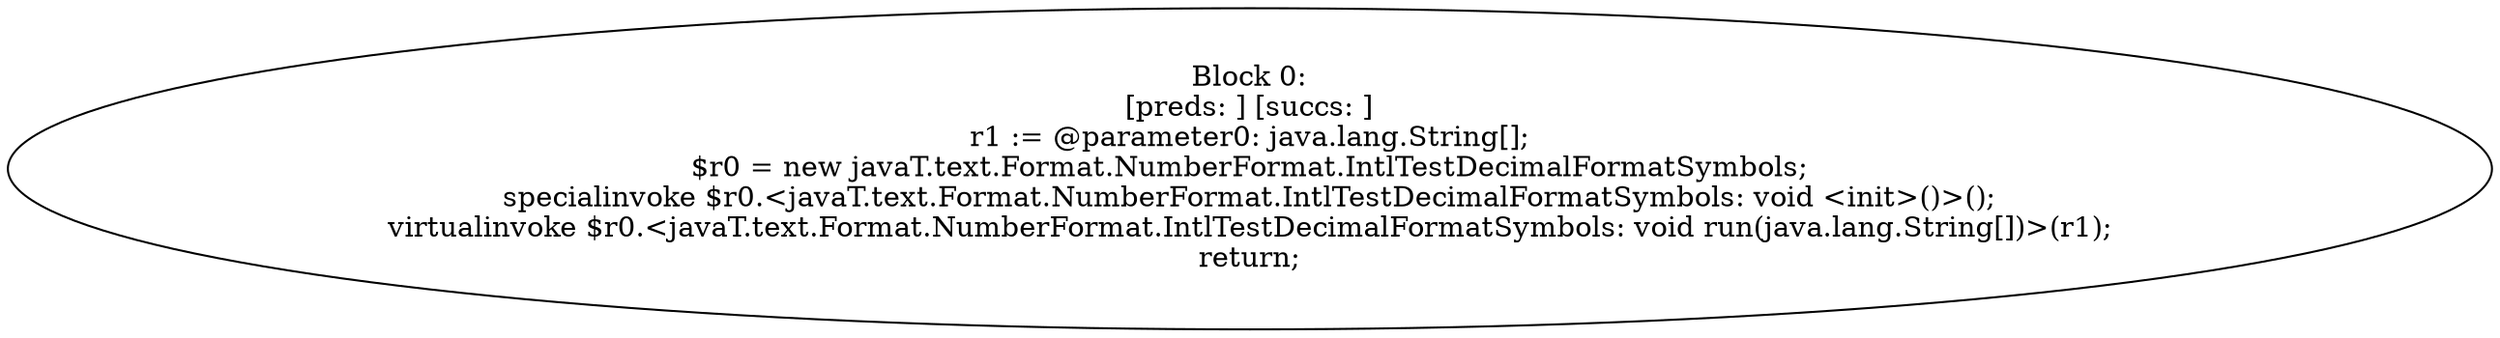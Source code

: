 digraph "unitGraph" {
    "Block 0:
[preds: ] [succs: ]
r1 := @parameter0: java.lang.String[];
$r0 = new javaT.text.Format.NumberFormat.IntlTestDecimalFormatSymbols;
specialinvoke $r0.<javaT.text.Format.NumberFormat.IntlTestDecimalFormatSymbols: void <init>()>();
virtualinvoke $r0.<javaT.text.Format.NumberFormat.IntlTestDecimalFormatSymbols: void run(java.lang.String[])>(r1);
return;
"
}
